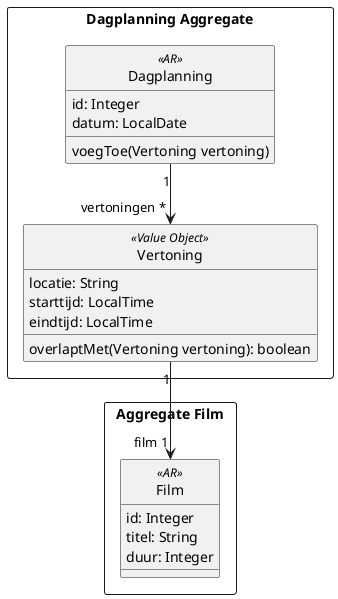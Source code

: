 @startuml

hide circle

rectangle "Dagplanning Aggregate" {
    class Dagplanning <<AR>> {
        id: Integer
        datum: LocalDate
        voegToe(Vertoning vertoning)
    }

    class Vertoning <<Value Object>> {
        locatie: String
        starttijd: LocalTime
        eindtijd: LocalTime
        overlaptMet(Vertoning vertoning): boolean
    }
}

rectangle "Aggregate Film\n" {
    class Film <<AR>> {
        id: Integer
        titel: String
        duur: Integer

}


Dagplanning "1" --> " vertoningen *" Vertoning

Vertoning "1" --> "film 1" Film

@enduml